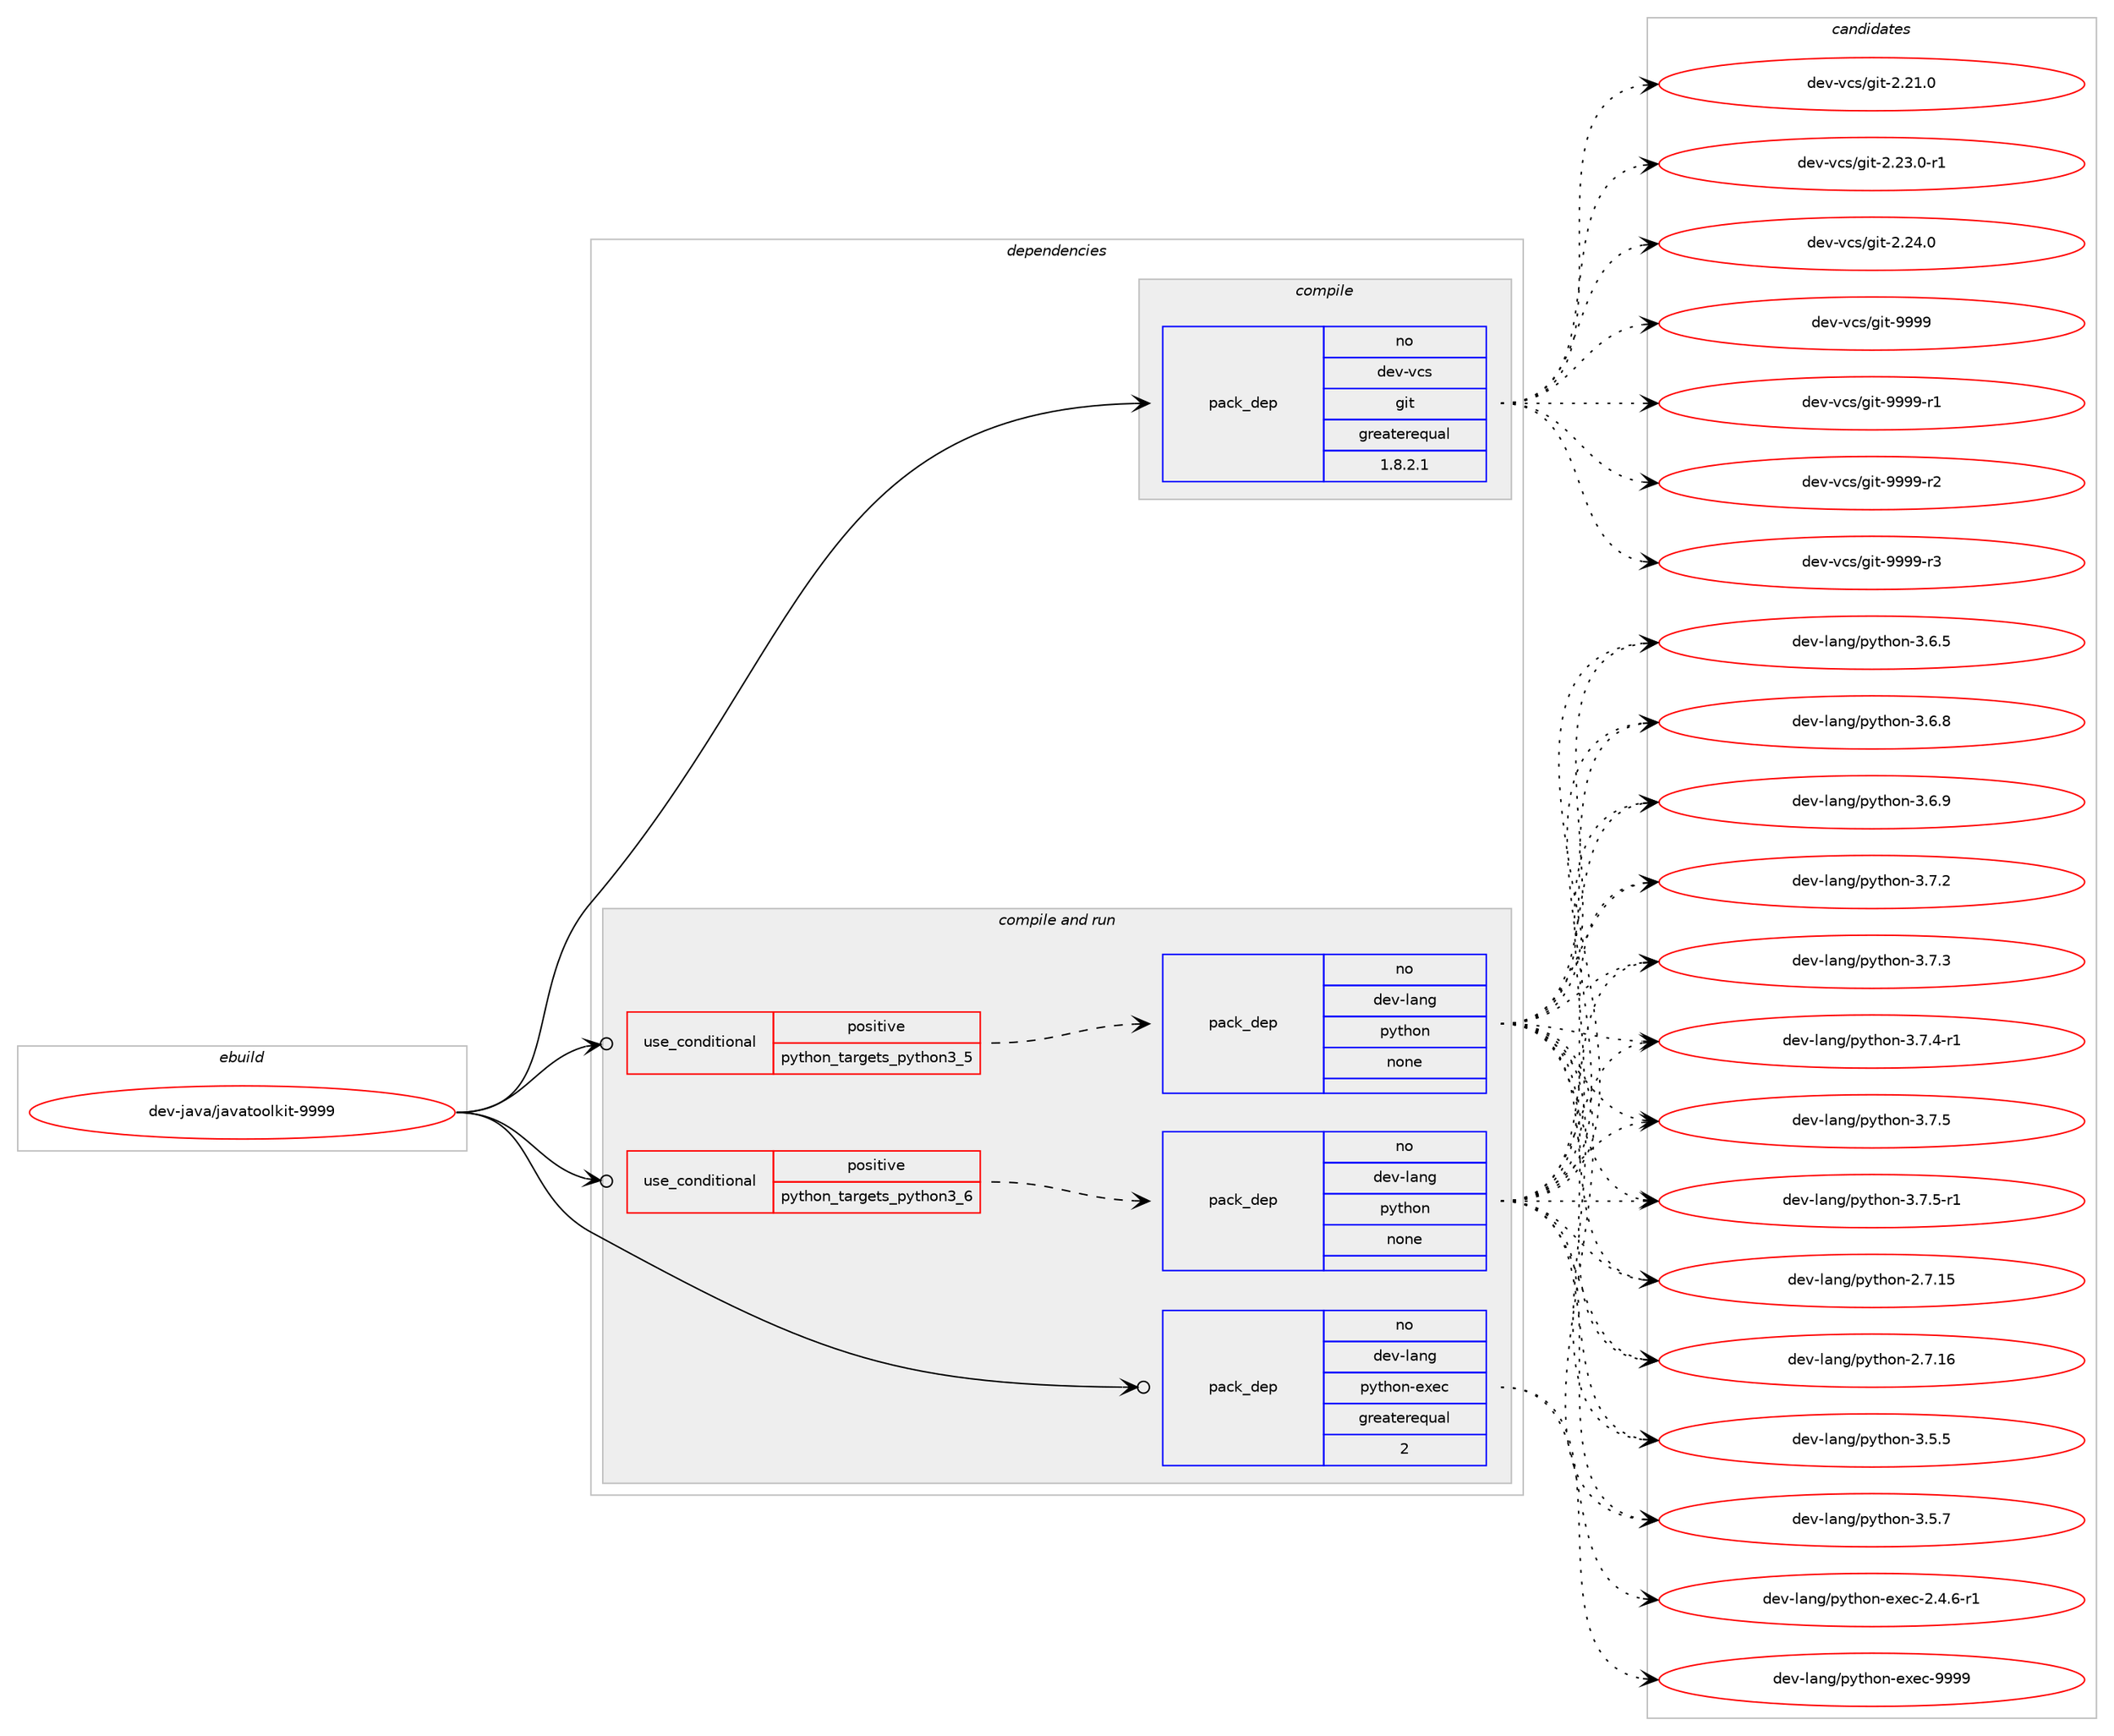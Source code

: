 digraph prolog {

# *************
# Graph options
# *************

newrank=true;
concentrate=true;
compound=true;
graph [rankdir=LR,fontname=Helvetica,fontsize=10,ranksep=1.5];#, ranksep=2.5, nodesep=0.2];
edge  [arrowhead=vee];
node  [fontname=Helvetica,fontsize=10];

# **********
# The ebuild
# **********

subgraph cluster_leftcol {
color=gray;
rank=same;
label=<<i>ebuild</i>>;
id [label="dev-java/javatoolkit-9999", color=red, width=4, href="../dev-java/javatoolkit-9999.svg"];
}

# ****************
# The dependencies
# ****************

subgraph cluster_midcol {
color=gray;
label=<<i>dependencies</i>>;
subgraph cluster_compile {
fillcolor="#eeeeee";
style=filled;
label=<<i>compile</i>>;
subgraph pack413440 {
dependency553591 [label=<<TABLE BORDER="0" CELLBORDER="1" CELLSPACING="0" CELLPADDING="4" WIDTH="220"><TR><TD ROWSPAN="6" CELLPADDING="30">pack_dep</TD></TR><TR><TD WIDTH="110">no</TD></TR><TR><TD>dev-vcs</TD></TR><TR><TD>git</TD></TR><TR><TD>greaterequal</TD></TR><TR><TD>1.8.2.1</TD></TR></TABLE>>, shape=none, color=blue];
}
id:e -> dependency553591:w [weight=20,style="solid",arrowhead="vee"];
}
subgraph cluster_compileandrun {
fillcolor="#eeeeee";
style=filled;
label=<<i>compile and run</i>>;
subgraph cond128974 {
dependency553592 [label=<<TABLE BORDER="0" CELLBORDER="1" CELLSPACING="0" CELLPADDING="4"><TR><TD ROWSPAN="3" CELLPADDING="10">use_conditional</TD></TR><TR><TD>positive</TD></TR><TR><TD>python_targets_python3_5</TD></TR></TABLE>>, shape=none, color=red];
subgraph pack413441 {
dependency553593 [label=<<TABLE BORDER="0" CELLBORDER="1" CELLSPACING="0" CELLPADDING="4" WIDTH="220"><TR><TD ROWSPAN="6" CELLPADDING="30">pack_dep</TD></TR><TR><TD WIDTH="110">no</TD></TR><TR><TD>dev-lang</TD></TR><TR><TD>python</TD></TR><TR><TD>none</TD></TR><TR><TD></TD></TR></TABLE>>, shape=none, color=blue];
}
dependency553592:e -> dependency553593:w [weight=20,style="dashed",arrowhead="vee"];
}
id:e -> dependency553592:w [weight=20,style="solid",arrowhead="odotvee"];
subgraph cond128975 {
dependency553594 [label=<<TABLE BORDER="0" CELLBORDER="1" CELLSPACING="0" CELLPADDING="4"><TR><TD ROWSPAN="3" CELLPADDING="10">use_conditional</TD></TR><TR><TD>positive</TD></TR><TR><TD>python_targets_python3_6</TD></TR></TABLE>>, shape=none, color=red];
subgraph pack413442 {
dependency553595 [label=<<TABLE BORDER="0" CELLBORDER="1" CELLSPACING="0" CELLPADDING="4" WIDTH="220"><TR><TD ROWSPAN="6" CELLPADDING="30">pack_dep</TD></TR><TR><TD WIDTH="110">no</TD></TR><TR><TD>dev-lang</TD></TR><TR><TD>python</TD></TR><TR><TD>none</TD></TR><TR><TD></TD></TR></TABLE>>, shape=none, color=blue];
}
dependency553594:e -> dependency553595:w [weight=20,style="dashed",arrowhead="vee"];
}
id:e -> dependency553594:w [weight=20,style="solid",arrowhead="odotvee"];
subgraph pack413443 {
dependency553596 [label=<<TABLE BORDER="0" CELLBORDER="1" CELLSPACING="0" CELLPADDING="4" WIDTH="220"><TR><TD ROWSPAN="6" CELLPADDING="30">pack_dep</TD></TR><TR><TD WIDTH="110">no</TD></TR><TR><TD>dev-lang</TD></TR><TR><TD>python-exec</TD></TR><TR><TD>greaterequal</TD></TR><TR><TD>2</TD></TR></TABLE>>, shape=none, color=blue];
}
id:e -> dependency553596:w [weight=20,style="solid",arrowhead="odotvee"];
}
subgraph cluster_run {
fillcolor="#eeeeee";
style=filled;
label=<<i>run</i>>;
}
}

# **************
# The candidates
# **************

subgraph cluster_choices {
rank=same;
color=gray;
label=<<i>candidates</i>>;

subgraph choice413440 {
color=black;
nodesep=1;
choice10010111845118991154710310511645504650494648 [label="dev-vcs/git-2.21.0", color=red, width=4,href="../dev-vcs/git-2.21.0.svg"];
choice100101118451189911547103105116455046505146484511449 [label="dev-vcs/git-2.23.0-r1", color=red, width=4,href="../dev-vcs/git-2.23.0-r1.svg"];
choice10010111845118991154710310511645504650524648 [label="dev-vcs/git-2.24.0", color=red, width=4,href="../dev-vcs/git-2.24.0.svg"];
choice1001011184511899115471031051164557575757 [label="dev-vcs/git-9999", color=red, width=4,href="../dev-vcs/git-9999.svg"];
choice10010111845118991154710310511645575757574511449 [label="dev-vcs/git-9999-r1", color=red, width=4,href="../dev-vcs/git-9999-r1.svg"];
choice10010111845118991154710310511645575757574511450 [label="dev-vcs/git-9999-r2", color=red, width=4,href="../dev-vcs/git-9999-r2.svg"];
choice10010111845118991154710310511645575757574511451 [label="dev-vcs/git-9999-r3", color=red, width=4,href="../dev-vcs/git-9999-r3.svg"];
dependency553591:e -> choice10010111845118991154710310511645504650494648:w [style=dotted,weight="100"];
dependency553591:e -> choice100101118451189911547103105116455046505146484511449:w [style=dotted,weight="100"];
dependency553591:e -> choice10010111845118991154710310511645504650524648:w [style=dotted,weight="100"];
dependency553591:e -> choice1001011184511899115471031051164557575757:w [style=dotted,weight="100"];
dependency553591:e -> choice10010111845118991154710310511645575757574511449:w [style=dotted,weight="100"];
dependency553591:e -> choice10010111845118991154710310511645575757574511450:w [style=dotted,weight="100"];
dependency553591:e -> choice10010111845118991154710310511645575757574511451:w [style=dotted,weight="100"];
}
subgraph choice413441 {
color=black;
nodesep=1;
choice10010111845108971101034711212111610411111045504655464953 [label="dev-lang/python-2.7.15", color=red, width=4,href="../dev-lang/python-2.7.15.svg"];
choice10010111845108971101034711212111610411111045504655464954 [label="dev-lang/python-2.7.16", color=red, width=4,href="../dev-lang/python-2.7.16.svg"];
choice100101118451089711010347112121116104111110455146534653 [label="dev-lang/python-3.5.5", color=red, width=4,href="../dev-lang/python-3.5.5.svg"];
choice100101118451089711010347112121116104111110455146534655 [label="dev-lang/python-3.5.7", color=red, width=4,href="../dev-lang/python-3.5.7.svg"];
choice100101118451089711010347112121116104111110455146544653 [label="dev-lang/python-3.6.5", color=red, width=4,href="../dev-lang/python-3.6.5.svg"];
choice100101118451089711010347112121116104111110455146544656 [label="dev-lang/python-3.6.8", color=red, width=4,href="../dev-lang/python-3.6.8.svg"];
choice100101118451089711010347112121116104111110455146544657 [label="dev-lang/python-3.6.9", color=red, width=4,href="../dev-lang/python-3.6.9.svg"];
choice100101118451089711010347112121116104111110455146554650 [label="dev-lang/python-3.7.2", color=red, width=4,href="../dev-lang/python-3.7.2.svg"];
choice100101118451089711010347112121116104111110455146554651 [label="dev-lang/python-3.7.3", color=red, width=4,href="../dev-lang/python-3.7.3.svg"];
choice1001011184510897110103471121211161041111104551465546524511449 [label="dev-lang/python-3.7.4-r1", color=red, width=4,href="../dev-lang/python-3.7.4-r1.svg"];
choice100101118451089711010347112121116104111110455146554653 [label="dev-lang/python-3.7.5", color=red, width=4,href="../dev-lang/python-3.7.5.svg"];
choice1001011184510897110103471121211161041111104551465546534511449 [label="dev-lang/python-3.7.5-r1", color=red, width=4,href="../dev-lang/python-3.7.5-r1.svg"];
dependency553593:e -> choice10010111845108971101034711212111610411111045504655464953:w [style=dotted,weight="100"];
dependency553593:e -> choice10010111845108971101034711212111610411111045504655464954:w [style=dotted,weight="100"];
dependency553593:e -> choice100101118451089711010347112121116104111110455146534653:w [style=dotted,weight="100"];
dependency553593:e -> choice100101118451089711010347112121116104111110455146534655:w [style=dotted,weight="100"];
dependency553593:e -> choice100101118451089711010347112121116104111110455146544653:w [style=dotted,weight="100"];
dependency553593:e -> choice100101118451089711010347112121116104111110455146544656:w [style=dotted,weight="100"];
dependency553593:e -> choice100101118451089711010347112121116104111110455146544657:w [style=dotted,weight="100"];
dependency553593:e -> choice100101118451089711010347112121116104111110455146554650:w [style=dotted,weight="100"];
dependency553593:e -> choice100101118451089711010347112121116104111110455146554651:w [style=dotted,weight="100"];
dependency553593:e -> choice1001011184510897110103471121211161041111104551465546524511449:w [style=dotted,weight="100"];
dependency553593:e -> choice100101118451089711010347112121116104111110455146554653:w [style=dotted,weight="100"];
dependency553593:e -> choice1001011184510897110103471121211161041111104551465546534511449:w [style=dotted,weight="100"];
}
subgraph choice413442 {
color=black;
nodesep=1;
choice10010111845108971101034711212111610411111045504655464953 [label="dev-lang/python-2.7.15", color=red, width=4,href="../dev-lang/python-2.7.15.svg"];
choice10010111845108971101034711212111610411111045504655464954 [label="dev-lang/python-2.7.16", color=red, width=4,href="../dev-lang/python-2.7.16.svg"];
choice100101118451089711010347112121116104111110455146534653 [label="dev-lang/python-3.5.5", color=red, width=4,href="../dev-lang/python-3.5.5.svg"];
choice100101118451089711010347112121116104111110455146534655 [label="dev-lang/python-3.5.7", color=red, width=4,href="../dev-lang/python-3.5.7.svg"];
choice100101118451089711010347112121116104111110455146544653 [label="dev-lang/python-3.6.5", color=red, width=4,href="../dev-lang/python-3.6.5.svg"];
choice100101118451089711010347112121116104111110455146544656 [label="dev-lang/python-3.6.8", color=red, width=4,href="../dev-lang/python-3.6.8.svg"];
choice100101118451089711010347112121116104111110455146544657 [label="dev-lang/python-3.6.9", color=red, width=4,href="../dev-lang/python-3.6.9.svg"];
choice100101118451089711010347112121116104111110455146554650 [label="dev-lang/python-3.7.2", color=red, width=4,href="../dev-lang/python-3.7.2.svg"];
choice100101118451089711010347112121116104111110455146554651 [label="dev-lang/python-3.7.3", color=red, width=4,href="../dev-lang/python-3.7.3.svg"];
choice1001011184510897110103471121211161041111104551465546524511449 [label="dev-lang/python-3.7.4-r1", color=red, width=4,href="../dev-lang/python-3.7.4-r1.svg"];
choice100101118451089711010347112121116104111110455146554653 [label="dev-lang/python-3.7.5", color=red, width=4,href="../dev-lang/python-3.7.5.svg"];
choice1001011184510897110103471121211161041111104551465546534511449 [label="dev-lang/python-3.7.5-r1", color=red, width=4,href="../dev-lang/python-3.7.5-r1.svg"];
dependency553595:e -> choice10010111845108971101034711212111610411111045504655464953:w [style=dotted,weight="100"];
dependency553595:e -> choice10010111845108971101034711212111610411111045504655464954:w [style=dotted,weight="100"];
dependency553595:e -> choice100101118451089711010347112121116104111110455146534653:w [style=dotted,weight="100"];
dependency553595:e -> choice100101118451089711010347112121116104111110455146534655:w [style=dotted,weight="100"];
dependency553595:e -> choice100101118451089711010347112121116104111110455146544653:w [style=dotted,weight="100"];
dependency553595:e -> choice100101118451089711010347112121116104111110455146544656:w [style=dotted,weight="100"];
dependency553595:e -> choice100101118451089711010347112121116104111110455146544657:w [style=dotted,weight="100"];
dependency553595:e -> choice100101118451089711010347112121116104111110455146554650:w [style=dotted,weight="100"];
dependency553595:e -> choice100101118451089711010347112121116104111110455146554651:w [style=dotted,weight="100"];
dependency553595:e -> choice1001011184510897110103471121211161041111104551465546524511449:w [style=dotted,weight="100"];
dependency553595:e -> choice100101118451089711010347112121116104111110455146554653:w [style=dotted,weight="100"];
dependency553595:e -> choice1001011184510897110103471121211161041111104551465546534511449:w [style=dotted,weight="100"];
}
subgraph choice413443 {
color=black;
nodesep=1;
choice10010111845108971101034711212111610411111045101120101994550465246544511449 [label="dev-lang/python-exec-2.4.6-r1", color=red, width=4,href="../dev-lang/python-exec-2.4.6-r1.svg"];
choice10010111845108971101034711212111610411111045101120101994557575757 [label="dev-lang/python-exec-9999", color=red, width=4,href="../dev-lang/python-exec-9999.svg"];
dependency553596:e -> choice10010111845108971101034711212111610411111045101120101994550465246544511449:w [style=dotted,weight="100"];
dependency553596:e -> choice10010111845108971101034711212111610411111045101120101994557575757:w [style=dotted,weight="100"];
}
}

}
